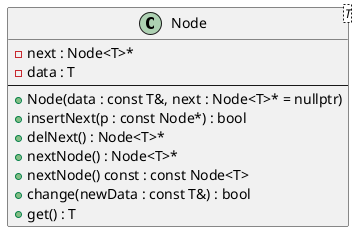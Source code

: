 @startuml
class Node<T> {
  - next : Node<T>*
  - data : T
  --
  + Node(data : const T&, next : Node<T>* = nullptr)
  + insertNext(p : const Node*) : bool
  + delNext() : Node<T>*
  + nextNode() : Node<T>*
  + nextNode() const : const Node<T>
  + change(newData : const T&) : bool
  + get() : T
}
@enduml